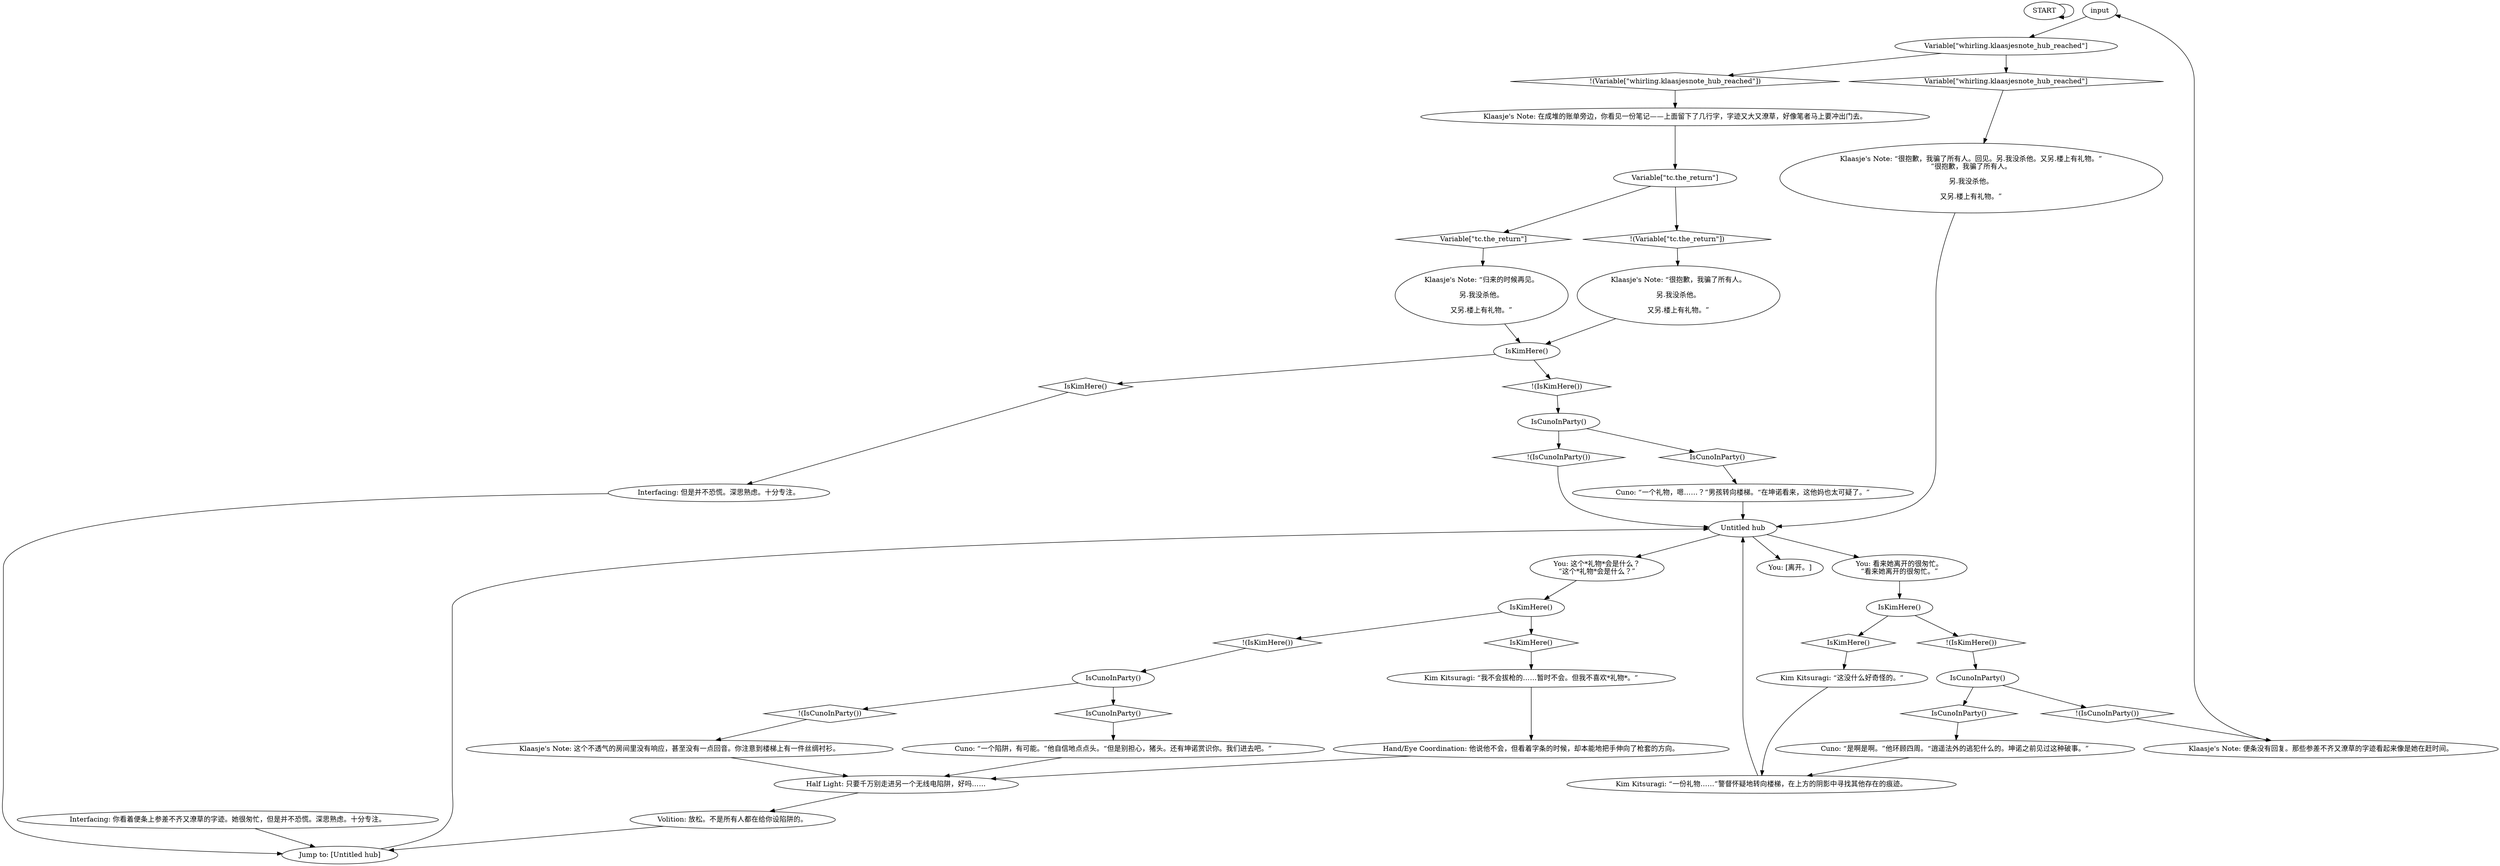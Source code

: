 # WHIRLING F2 / KLAASJE'S NOTE
# She's left you a note on her table
# ==================================================
digraph G {
	  0 [label="START"];
	  1 [label="input"];
	  2 [label="Interfacing: 但是并不恐慌。深思熟虑。十分专注。"];
	  3 [label="Kim Kitsuragi: “一份礼物……”警督怀疑地转向楼梯，在上方的阴影中寻找其他存在的痕迹。"];
	  4 [label="Interfacing: 你看着便条上参差不齐又潦草的字迹。她很匆忙，但是并不恐慌。深思熟虑。十分专注。"];
	  5 [label="IsCunoInParty()"];
	  6 [label="IsCunoInParty()", shape=diamond];
	  7 [label="!(IsCunoInParty())", shape=diamond];
	  8 [label="Jump to: [Untitled hub]"];
	  9 [label="IsCunoInParty()"];
	  10 [label="IsCunoInParty()", shape=diamond];
	  11 [label="!(IsCunoInParty())", shape=diamond];
	  12 [label="You: 看来她离开的很匆忙。\n“看来她离开的很匆忙。”"];
	  13 [label="You: 这个*礼物*会是什么？\n“这个*礼物*会是什么？”"];
	  14 [label="IsKimHere()"];
	  15 [label="IsKimHere()", shape=diamond];
	  16 [label="!(IsKimHere())", shape=diamond];
	  17 [label="IsKimHere()"];
	  18 [label="IsKimHere()", shape=diamond];
	  19 [label="!(IsKimHere())", shape=diamond];
	  20 [label="Klaasje's Note: “很抱歉，我骗了所有人。回见。另.我没杀他。又另.楼上有礼物。”\n“很抱歉，我骗了所有人。

另.我没杀他。

又另.楼上有礼物。”"];
	  21 [label="Half Light: 只要千万别走进另一个无线电陷阱，好吗……"];
	  22 [label="IsKimHere()"];
	  23 [label="IsKimHere()", shape=diamond];
	  24 [label="!(IsKimHere())", shape=diamond];
	  25 [label="Klaasje's Note: 在成堆的账单旁边，你看见一份笔记——上面留下了几行字，字迹又大又潦草，好像笔者马上要冲出门去。"];
	  26 [label="Untitled hub"];
	  27 [label="Kim Kitsuragi: “我不会拔枪的……暂时不会。但我不喜欢*礼物*。”"];
	  28 [label="Klaasje's Note: 便条没有回复。那些参差不齐又潦草的字迹看起来像是她在赶时间。"];
	  29 [label="Volition: 放松。不是所有人都在给你设陷阱的。"];
	  30 [label="IsCunoInParty()"];
	  31 [label="IsCunoInParty()", shape=diamond];
	  32 [label="!(IsCunoInParty())", shape=diamond];
	  33 [label="Cuno: “一个陷阱，有可能。”他自信地点点头。“但是别担心，猪头。还有坤诺赏识你。我们进去吧。”"];
	  34 [label="Klaasje's Note: “很抱歉，我骗了所有人。

另.我没杀他。

又另.楼上有礼物。”"];
	  35 [label="You: [离开。]"];
	  36 [label="Variable[\"whirling.klaasjesnote_hub_reached\"]"];
	  37 [label="Variable[\"whirling.klaasjesnote_hub_reached\"]", shape=diamond];
	  38 [label="!(Variable[\"whirling.klaasjesnote_hub_reached\"])", shape=diamond];
	  39 [label="Cuno: “一个礼物，嗯……？”男孩转向楼梯。“在坤诺看来，这他妈也太可疑了。”"];
	  40 [label="Klaasje's Note: “归来的时候再见。

另.我没杀他。

又另.楼上有礼物。”"];
	  41 [label="Variable[\"tc.the_return\"]"];
	  42 [label="Variable[\"tc.the_return\"]", shape=diamond];
	  43 [label="!(Variable[\"tc.the_return\"])", shape=diamond];
	  44 [label="Hand/Eye Coordination: 他说他不会，但看着字条的时候，却本能地把手伸向了枪套的方向。"];
	  45 [label="Kim Kitsuragi: “这没什么好奇怪的。”"];
	  46 [label="Klaasje's Note: 这个不透气的房间里没有响应，甚至没有一点回音。你注意到楼梯上有一件丝绸衬衫。"];
	  47 [label="Cuno: “是啊是啊。”他环顾四周。“逍遥法外的逃犯什么的。坤诺之前见过这种破事。”"];
	  0 -> 0
	  1 -> 36
	  2 -> 8
	  3 -> 26
	  4 -> 8
	  5 -> 6
	  5 -> 7
	  6 -> 39
	  7 -> 26
	  8 -> 26
	  9 -> 10
	  9 -> 11
	  10 -> 33
	  11 -> 46
	  12 -> 17
	  13 -> 14
	  14 -> 16
	  14 -> 15
	  15 -> 27
	  16 -> 9
	  17 -> 18
	  17 -> 19
	  18 -> 45
	  19 -> 30
	  20 -> 26
	  21 -> 29
	  22 -> 24
	  22 -> 23
	  23 -> 2
	  24 -> 5
	  25 -> 41
	  26 -> 35
	  26 -> 12
	  26 -> 13
	  27 -> 44
	  28 -> 1
	  29 -> 8
	  30 -> 32
	  30 -> 31
	  31 -> 47
	  32 -> 28
	  33 -> 21
	  34 -> 22
	  36 -> 37
	  36 -> 38
	  37 -> 20
	  38 -> 25
	  39 -> 26
	  40 -> 22
	  41 -> 42
	  41 -> 43
	  42 -> 40
	  43 -> 34
	  44 -> 21
	  45 -> 3
	  46 -> 21
	  47 -> 3
}

